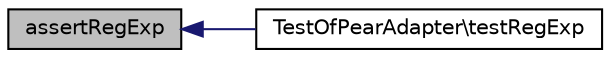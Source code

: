 digraph "assertRegExp"
{
  edge [fontname="Helvetica",fontsize="10",labelfontname="Helvetica",labelfontsize="10"];
  node [fontname="Helvetica",fontsize="10",shape=record];
  rankdir="LR";
  Node1 [label="assertRegExp",height=0.2,width=0.4,color="black", fillcolor="grey75", style="filled" fontcolor="black"];
  Node1 -> Node2 [dir="back",color="midnightblue",fontsize="10",style="solid",fontname="Helvetica"];
  Node2 [label="TestOfPearAdapter\\testRegExp",height=0.2,width=0.4,color="black", fillcolor="white", style="filled",URL="$class_test_of_pear_adapter.html#a982e23b116c90ca8c03cb0de104aa76c"];
}
